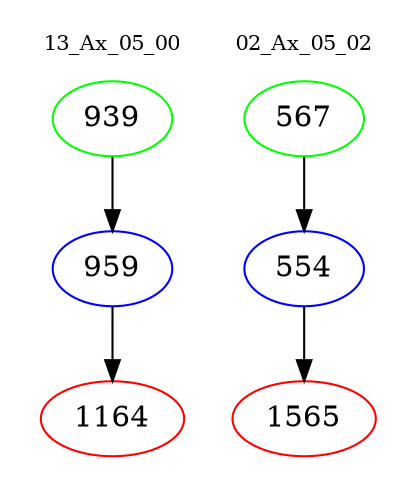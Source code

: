 digraph{
subgraph cluster_0 {
color = white
label = "13_Ax_05_00";
fontsize=10;
T0_939 [label="939", color="green"]
T0_939 -> T0_959 [color="black"]
T0_959 [label="959", color="blue"]
T0_959 -> T0_1164 [color="black"]
T0_1164 [label="1164", color="red"]
}
subgraph cluster_1 {
color = white
label = "02_Ax_05_02";
fontsize=10;
T1_567 [label="567", color="green"]
T1_567 -> T1_554 [color="black"]
T1_554 [label="554", color="blue"]
T1_554 -> T1_1565 [color="black"]
T1_1565 [label="1565", color="red"]
}
}
